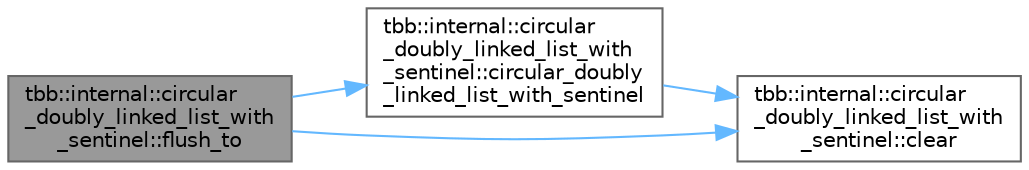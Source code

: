 digraph "tbb::internal::circular_doubly_linked_list_with_sentinel::flush_to"
{
 // LATEX_PDF_SIZE
  bgcolor="transparent";
  edge [fontname=Helvetica,fontsize=10,labelfontname=Helvetica,labelfontsize=10];
  node [fontname=Helvetica,fontsize=10,shape=box,height=0.2,width=0.4];
  rankdir="LR";
  Node1 [id="Node000001",label="tbb::internal::circular\l_doubly_linked_list_with\l_sentinel::flush_to",height=0.2,width=0.4,color="gray40", fillcolor="grey60", style="filled", fontcolor="black",tooltip="move all elements to 'lst' and initialize the 'this' list"];
  Node1 -> Node2 [id="edge4_Node000001_Node000002",color="steelblue1",style="solid",tooltip=" "];
  Node2 [id="Node000002",label="tbb::internal::circular\l_doubly_linked_list_with\l_sentinel::circular_doubly\l_linked_list_with_sentinel",height=0.2,width=0.4,color="grey40", fillcolor="white", style="filled",URL="$classtbb_1_1internal_1_1circular__doubly__linked__list__with__sentinel.html#a6f3e198efc72672abf9504185cf5ab73",tooltip=" "];
  Node2 -> Node3 [id="edge5_Node000002_Node000003",color="steelblue1",style="solid",tooltip=" "];
  Node3 [id="Node000003",label="tbb::internal::circular\l_doubly_linked_list_with\l_sentinel::clear",height=0.2,width=0.4,color="grey40", fillcolor="white", style="filled",URL="$classtbb_1_1internal_1_1circular__doubly__linked__list__with__sentinel.html#ac5118564083da5ea2976fe6f1c2933be",tooltip=" "];
  Node1 -> Node3 [id="edge6_Node000001_Node000003",color="steelblue1",style="solid",tooltip=" "];
}
